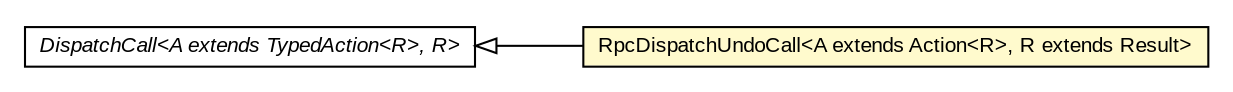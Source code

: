 #!/usr/local/bin/dot
#
# Class diagram 
# Generated by UMLGraph version R5_6-24-gf6e263 (http://www.umlgraph.org/)
#

digraph G {
	edge [fontname="arial",fontsize=10,labelfontname="arial",labelfontsize=10];
	node [fontname="arial",fontsize=10,shape=plaintext];
	nodesep=0.25;
	ranksep=0.5;
	rankdir=LR;
	// com.gwtplatform.dispatch.client.DispatchCall<A extends com.gwtplatform.dispatch.shared.TypedAction<R>, R>
	c477673 [label=<<table title="com.gwtplatform.dispatch.client.DispatchCall" border="0" cellborder="1" cellspacing="0" cellpadding="2" port="p" href="../../client/DispatchCall.html">
		<tr><td><table border="0" cellspacing="0" cellpadding="1">
<tr><td align="center" balign="center"><font face="arial italic"> DispatchCall&lt;A extends TypedAction&lt;R&gt;, R&gt; </font></td></tr>
		</table></td></tr>
		</table>>, URL="../../client/DispatchCall.html", fontname="arial", fontcolor="black", fontsize=10.0];
	// com.gwtplatform.dispatch.rpc.client.RpcDispatchUndoCall<A extends com.gwtplatform.dispatch.rpc.shared.Action<R>, R extends com.gwtplatform.dispatch.rpc.shared.Result>
	c477687 [label=<<table title="com.gwtplatform.dispatch.rpc.client.RpcDispatchUndoCall" border="0" cellborder="1" cellspacing="0" cellpadding="2" port="p" bgcolor="lemonChiffon" href="./RpcDispatchUndoCall.html">
		<tr><td><table border="0" cellspacing="0" cellpadding="1">
<tr><td align="center" balign="center"> RpcDispatchUndoCall&lt;A extends Action&lt;R&gt;, R extends Result&gt; </td></tr>
		</table></td></tr>
		</table>>, URL="./RpcDispatchUndoCall.html", fontname="arial", fontcolor="black", fontsize=10.0];
	//com.gwtplatform.dispatch.rpc.client.RpcDispatchUndoCall<A extends com.gwtplatform.dispatch.rpc.shared.Action<R>, R extends com.gwtplatform.dispatch.rpc.shared.Result> extends com.gwtplatform.dispatch.client.DispatchCall<A, R>
	c477673:p -> c477687:p [dir=back,arrowtail=empty];
}

